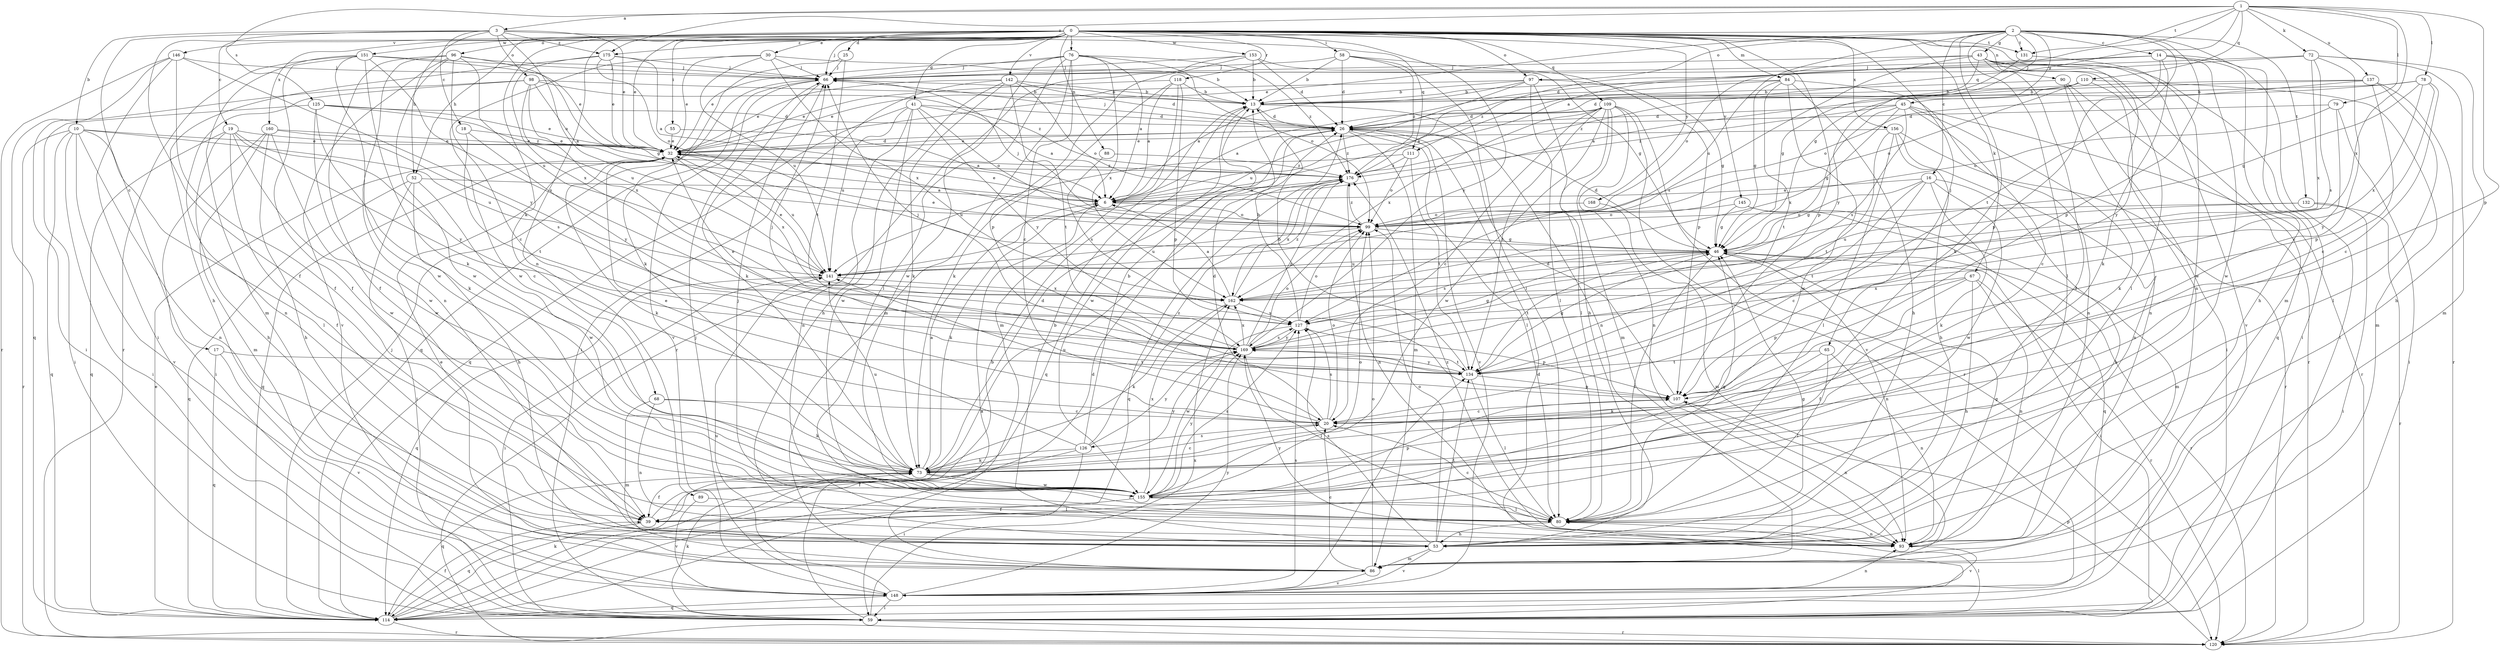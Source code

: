strict digraph  {
0;
1;
2;
3;
6;
10;
13;
14;
16;
17;
18;
19;
20;
25;
26;
30;
32;
39;
41;
43;
45;
46;
52;
53;
55;
58;
59;
65;
66;
67;
68;
72;
73;
76;
78;
79;
80;
84;
86;
88;
89;
90;
93;
96;
97;
98;
99;
107;
109;
110;
111;
114;
118;
120;
125;
126;
127;
131;
132;
134;
137;
141;
142;
145;
146;
148;
151;
153;
155;
156;
160;
162;
168;
169;
175;
176;
0 -> 25  [label=d];
0 -> 30  [label=e];
0 -> 32  [label=e];
0 -> 39  [label=f];
0 -> 41  [label=g];
0 -> 52  [label=h];
0 -> 55  [label=i];
0 -> 58  [label=i];
0 -> 65  [label=j];
0 -> 66  [label=j];
0 -> 67  [label=k];
0 -> 68  [label=k];
0 -> 76  [label=l];
0 -> 84  [label=m];
0 -> 88  [label=n];
0 -> 89  [label=n];
0 -> 90  [label=n];
0 -> 93  [label=n];
0 -> 96  [label=o];
0 -> 97  [label=o];
0 -> 107  [label=p];
0 -> 109  [label=q];
0 -> 118  [label=r];
0 -> 131  [label=t];
0 -> 142  [label=v];
0 -> 145  [label=v];
0 -> 146  [label=v];
0 -> 151  [label=w];
0 -> 153  [label=w];
0 -> 156  [label=x];
0 -> 160  [label=x];
0 -> 168  [label=y];
0 -> 169  [label=y];
1 -> 3  [label=a];
1 -> 6  [label=a];
1 -> 72  [label=k];
1 -> 78  [label=l];
1 -> 79  [label=l];
1 -> 107  [label=p];
1 -> 110  [label=q];
1 -> 111  [label=q];
1 -> 125  [label=s];
1 -> 131  [label=t];
1 -> 137  [label=u];
1 -> 162  [label=x];
1 -> 175  [label=z];
2 -> 14  [label=c];
2 -> 16  [label=c];
2 -> 32  [label=e];
2 -> 43  [label=g];
2 -> 45  [label=g];
2 -> 46  [label=g];
2 -> 73  [label=k];
2 -> 80  [label=l];
2 -> 86  [label=m];
2 -> 97  [label=o];
2 -> 107  [label=p];
2 -> 131  [label=t];
2 -> 132  [label=t];
2 -> 134  [label=t];
2 -> 141  [label=u];
2 -> 175  [label=z];
3 -> 10  [label=b];
3 -> 17  [label=c];
3 -> 18  [label=c];
3 -> 19  [label=c];
3 -> 32  [label=e];
3 -> 52  [label=h];
3 -> 98  [label=o];
3 -> 99  [label=o];
3 -> 111  [label=q];
3 -> 175  [label=z];
6 -> 32  [label=e];
6 -> 73  [label=k];
6 -> 99  [label=o];
10 -> 32  [label=e];
10 -> 59  [label=i];
10 -> 80  [label=l];
10 -> 93  [label=n];
10 -> 114  [label=q];
10 -> 120  [label=r];
10 -> 141  [label=u];
10 -> 148  [label=v];
13 -> 26  [label=d];
13 -> 93  [label=n];
13 -> 155  [label=w];
14 -> 53  [label=h];
14 -> 59  [label=i];
14 -> 66  [label=j];
14 -> 73  [label=k];
14 -> 107  [label=p];
14 -> 155  [label=w];
14 -> 176  [label=z];
16 -> 6  [label=a];
16 -> 20  [label=c];
16 -> 46  [label=g];
16 -> 53  [label=h];
16 -> 73  [label=k];
16 -> 134  [label=t];
16 -> 155  [label=w];
17 -> 114  [label=q];
17 -> 134  [label=t];
17 -> 148  [label=v];
18 -> 32  [label=e];
18 -> 134  [label=t];
18 -> 169  [label=y];
19 -> 20  [label=c];
19 -> 32  [label=e];
19 -> 39  [label=f];
19 -> 53  [label=h];
19 -> 114  [label=q];
19 -> 155  [label=w];
19 -> 169  [label=y];
20 -> 26  [label=d];
20 -> 99  [label=o];
20 -> 126  [label=s];
20 -> 127  [label=s];
20 -> 141  [label=u];
25 -> 66  [label=j];
25 -> 73  [label=k];
25 -> 134  [label=t];
26 -> 32  [label=e];
26 -> 66  [label=j];
26 -> 80  [label=l];
26 -> 86  [label=m];
26 -> 114  [label=q];
26 -> 148  [label=v];
26 -> 176  [label=z];
30 -> 13  [label=b];
30 -> 32  [label=e];
30 -> 66  [label=j];
30 -> 141  [label=u];
30 -> 155  [label=w];
30 -> 162  [label=x];
32 -> 26  [label=d];
32 -> 73  [label=k];
32 -> 114  [label=q];
32 -> 141  [label=u];
32 -> 162  [label=x];
32 -> 176  [label=z];
39 -> 114  [label=q];
39 -> 176  [label=z];
41 -> 6  [label=a];
41 -> 26  [label=d];
41 -> 93  [label=n];
41 -> 99  [label=o];
41 -> 114  [label=q];
41 -> 141  [label=u];
41 -> 155  [label=w];
41 -> 169  [label=y];
43 -> 39  [label=f];
43 -> 59  [label=i];
43 -> 66  [label=j];
43 -> 80  [label=l];
43 -> 99  [label=o];
43 -> 114  [label=q];
43 -> 127  [label=s];
43 -> 148  [label=v];
43 -> 169  [label=y];
45 -> 20  [label=c];
45 -> 26  [label=d];
45 -> 46  [label=g];
45 -> 73  [label=k];
45 -> 120  [label=r];
45 -> 127  [label=s];
45 -> 162  [label=x];
45 -> 176  [label=z];
46 -> 26  [label=d];
46 -> 32  [label=e];
46 -> 59  [label=i];
46 -> 80  [label=l];
46 -> 93  [label=n];
46 -> 120  [label=r];
46 -> 127  [label=s];
46 -> 134  [label=t];
46 -> 141  [label=u];
52 -> 6  [label=a];
52 -> 53  [label=h];
52 -> 59  [label=i];
52 -> 114  [label=q];
52 -> 155  [label=w];
53 -> 13  [label=b];
53 -> 46  [label=g];
53 -> 86  [label=m];
53 -> 99  [label=o];
53 -> 127  [label=s];
53 -> 134  [label=t];
53 -> 148  [label=v];
55 -> 6  [label=a];
55 -> 32  [label=e];
58 -> 13  [label=b];
58 -> 26  [label=d];
58 -> 66  [label=j];
58 -> 80  [label=l];
58 -> 107  [label=p];
58 -> 176  [label=z];
59 -> 6  [label=a];
59 -> 26  [label=d];
59 -> 73  [label=k];
59 -> 80  [label=l];
59 -> 120  [label=r];
59 -> 162  [label=x];
65 -> 73  [label=k];
65 -> 80  [label=l];
65 -> 93  [label=n];
65 -> 134  [label=t];
66 -> 13  [label=b];
66 -> 73  [label=k];
66 -> 114  [label=q];
66 -> 148  [label=v];
67 -> 39  [label=f];
67 -> 53  [label=h];
67 -> 93  [label=n];
67 -> 107  [label=p];
67 -> 120  [label=r];
67 -> 162  [label=x];
68 -> 20  [label=c];
68 -> 73  [label=k];
68 -> 86  [label=m];
68 -> 93  [label=n];
72 -> 20  [label=c];
72 -> 26  [label=d];
72 -> 53  [label=h];
72 -> 66  [label=j];
72 -> 86  [label=m];
72 -> 127  [label=s];
72 -> 162  [label=x];
73 -> 6  [label=a];
73 -> 20  [label=c];
73 -> 26  [label=d];
73 -> 39  [label=f];
73 -> 80  [label=l];
73 -> 114  [label=q];
73 -> 141  [label=u];
73 -> 155  [label=w];
73 -> 169  [label=y];
76 -> 6  [label=a];
76 -> 20  [label=c];
76 -> 32  [label=e];
76 -> 66  [label=j];
76 -> 80  [label=l];
76 -> 86  [label=m];
76 -> 99  [label=o];
76 -> 155  [label=w];
76 -> 162  [label=x];
76 -> 176  [label=z];
78 -> 6  [label=a];
78 -> 13  [label=b];
78 -> 20  [label=c];
78 -> 46  [label=g];
78 -> 107  [label=p];
78 -> 162  [label=x];
79 -> 26  [label=d];
79 -> 59  [label=i];
79 -> 99  [label=o];
79 -> 169  [label=y];
80 -> 20  [label=c];
80 -> 46  [label=g];
80 -> 53  [label=h];
80 -> 66  [label=j];
80 -> 93  [label=n];
84 -> 6  [label=a];
84 -> 13  [label=b];
84 -> 46  [label=g];
84 -> 53  [label=h];
84 -> 93  [label=n];
84 -> 134  [label=t];
84 -> 155  [label=w];
86 -> 20  [label=c];
86 -> 32  [label=e];
86 -> 99  [label=o];
86 -> 148  [label=v];
88 -> 127  [label=s];
88 -> 176  [label=z];
89 -> 80  [label=l];
89 -> 148  [label=v];
90 -> 13  [label=b];
90 -> 59  [label=i];
90 -> 93  [label=n];
90 -> 120  [label=r];
93 -> 46  [label=g];
93 -> 148  [label=v];
93 -> 169  [label=y];
93 -> 176  [label=z];
96 -> 20  [label=c];
96 -> 39  [label=f];
96 -> 46  [label=g];
96 -> 66  [label=j];
96 -> 93  [label=n];
96 -> 141  [label=u];
96 -> 148  [label=v];
96 -> 155  [label=w];
97 -> 6  [label=a];
97 -> 13  [label=b];
97 -> 32  [label=e];
97 -> 46  [label=g];
97 -> 53  [label=h];
97 -> 80  [label=l];
97 -> 141  [label=u];
98 -> 6  [label=a];
98 -> 13  [label=b];
98 -> 59  [label=i];
98 -> 93  [label=n];
98 -> 141  [label=u];
98 -> 162  [label=x];
98 -> 176  [label=z];
99 -> 46  [label=g];
99 -> 66  [label=j];
99 -> 141  [label=u];
99 -> 176  [label=z];
107 -> 20  [label=c];
107 -> 26  [label=d];
107 -> 93  [label=n];
109 -> 6  [label=a];
109 -> 20  [label=c];
109 -> 26  [label=d];
109 -> 80  [label=l];
109 -> 86  [label=m];
109 -> 93  [label=n];
109 -> 120  [label=r];
109 -> 134  [label=t];
109 -> 148  [label=v];
109 -> 155  [label=w];
109 -> 162  [label=x];
110 -> 13  [label=b];
110 -> 86  [label=m];
110 -> 99  [label=o];
110 -> 169  [label=y];
110 -> 176  [label=z];
111 -> 99  [label=o];
111 -> 134  [label=t];
111 -> 141  [label=u];
111 -> 176  [label=z];
114 -> 13  [label=b];
114 -> 26  [label=d];
114 -> 32  [label=e];
114 -> 39  [label=f];
114 -> 66  [label=j];
114 -> 73  [label=k];
114 -> 120  [label=r];
118 -> 6  [label=a];
118 -> 13  [label=b];
118 -> 32  [label=e];
118 -> 73  [label=k];
118 -> 86  [label=m];
118 -> 107  [label=p];
120 -> 107  [label=p];
125 -> 26  [label=d];
125 -> 32  [label=e];
125 -> 59  [label=i];
125 -> 73  [label=k];
125 -> 155  [label=w];
125 -> 176  [label=z];
126 -> 13  [label=b];
126 -> 32  [label=e];
126 -> 39  [label=f];
126 -> 59  [label=i];
126 -> 73  [label=k];
126 -> 169  [label=y];
126 -> 176  [label=z];
127 -> 13  [label=b];
127 -> 99  [label=o];
127 -> 107  [label=p];
127 -> 155  [label=w];
127 -> 169  [label=y];
131 -> 46  [label=g];
131 -> 155  [label=w];
132 -> 59  [label=i];
132 -> 99  [label=o];
132 -> 120  [label=r];
132 -> 141  [label=u];
134 -> 13  [label=b];
134 -> 46  [label=g];
134 -> 66  [label=j];
134 -> 80  [label=l];
134 -> 107  [label=p];
134 -> 169  [label=y];
137 -> 13  [label=b];
137 -> 20  [label=c];
137 -> 26  [label=d];
137 -> 80  [label=l];
137 -> 99  [label=o];
137 -> 120  [label=r];
141 -> 32  [label=e];
141 -> 59  [label=i];
141 -> 114  [label=q];
141 -> 162  [label=x];
142 -> 13  [label=b];
142 -> 26  [label=d];
142 -> 32  [label=e];
142 -> 53  [label=h];
142 -> 59  [label=i];
142 -> 73  [label=k];
142 -> 99  [label=o];
142 -> 134  [label=t];
145 -> 46  [label=g];
145 -> 86  [label=m];
145 -> 99  [label=o];
145 -> 114  [label=q];
146 -> 39  [label=f];
146 -> 59  [label=i];
146 -> 66  [label=j];
146 -> 114  [label=q];
146 -> 120  [label=r];
146 -> 169  [label=y];
148 -> 59  [label=i];
148 -> 66  [label=j];
148 -> 93  [label=n];
148 -> 114  [label=q];
148 -> 127  [label=s];
148 -> 134  [label=t];
148 -> 141  [label=u];
148 -> 169  [label=y];
151 -> 32  [label=e];
151 -> 39  [label=f];
151 -> 66  [label=j];
151 -> 73  [label=k];
151 -> 86  [label=m];
151 -> 120  [label=r];
151 -> 127  [label=s];
151 -> 155  [label=w];
153 -> 13  [label=b];
153 -> 26  [label=d];
153 -> 46  [label=g];
153 -> 66  [label=j];
153 -> 107  [label=p];
153 -> 120  [label=r];
155 -> 39  [label=f];
155 -> 80  [label=l];
155 -> 99  [label=o];
155 -> 107  [label=p];
155 -> 127  [label=s];
155 -> 162  [label=x];
155 -> 169  [label=y];
156 -> 32  [label=e];
156 -> 53  [label=h];
156 -> 80  [label=l];
156 -> 93  [label=n];
156 -> 120  [label=r];
156 -> 134  [label=t];
160 -> 32  [label=e];
160 -> 53  [label=h];
160 -> 59  [label=i];
160 -> 86  [label=m];
160 -> 127  [label=s];
160 -> 155  [label=w];
162 -> 6  [label=a];
162 -> 73  [label=k];
162 -> 127  [label=s];
162 -> 176  [label=z];
168 -> 86  [label=m];
168 -> 99  [label=o];
169 -> 32  [label=e];
169 -> 46  [label=g];
169 -> 66  [label=j];
169 -> 80  [label=l];
169 -> 99  [label=o];
169 -> 127  [label=s];
169 -> 134  [label=t];
169 -> 162  [label=x];
169 -> 176  [label=z];
175 -> 6  [label=a];
175 -> 32  [label=e];
175 -> 53  [label=h];
175 -> 66  [label=j];
175 -> 99  [label=o];
175 -> 162  [label=x];
176 -> 6  [label=a];
176 -> 93  [label=n];
176 -> 114  [label=q];
176 -> 162  [label=x];
}
